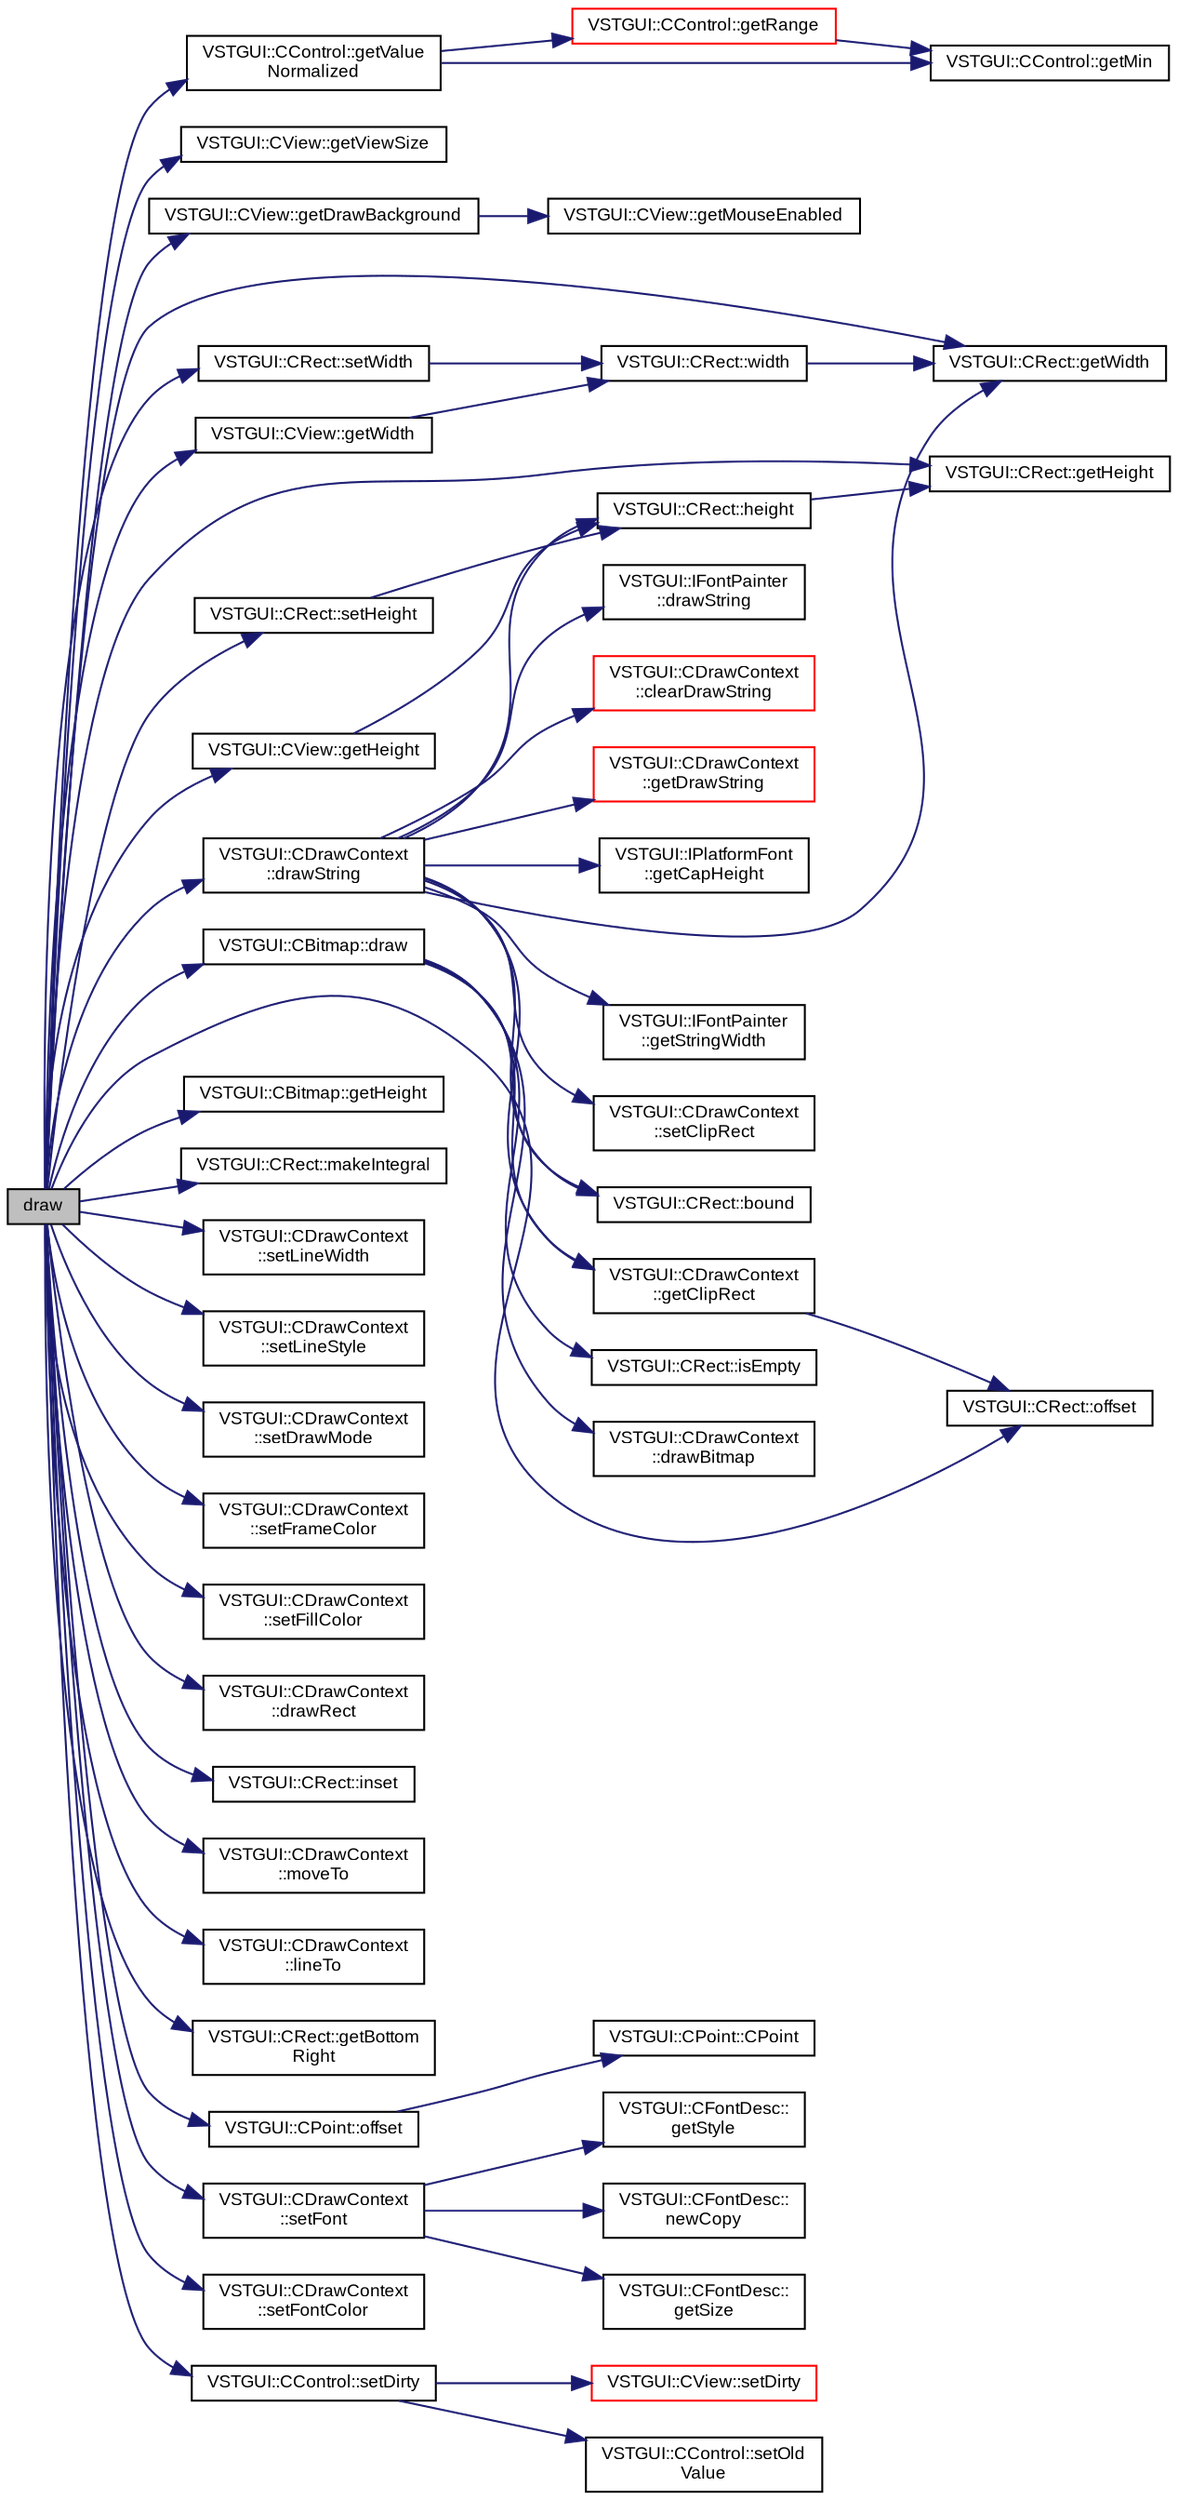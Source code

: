 digraph "draw"
{
  bgcolor="transparent";
  edge [fontname="Arial",fontsize="9",labelfontname="Arial",labelfontsize="9"];
  node [fontname="Arial",fontsize="9",shape=record];
  rankdir="LR";
  Node1 [label="draw",height=0.2,width=0.4,color="black", fillcolor="grey75", style="filled" fontcolor="black"];
  Node1 -> Node2 [color="midnightblue",fontsize="9",style="solid",fontname="Arial"];
  Node2 [label="VSTGUI::CControl::getValue\lNormalized",height=0.2,width=0.4,color="black",URL="$class_v_s_t_g_u_i_1_1_c_control.html#a32320fc5e467ce8e8c96278099957190"];
  Node2 -> Node3 [color="midnightblue",fontsize="9",style="solid",fontname="Arial"];
  Node3 [label="VSTGUI::CControl::getMin",height=0.2,width=0.4,color="black",URL="$class_v_s_t_g_u_i_1_1_c_control.html#a7cf3216ed0a504f4bab603c67ef403f2"];
  Node2 -> Node4 [color="midnightblue",fontsize="9",style="solid",fontname="Arial"];
  Node4 [label="VSTGUI::CControl::getRange",height=0.2,width=0.4,color="red",URL="$class_v_s_t_g_u_i_1_1_c_control.html#a915896492f6bd2608f80ca2f0a440562"];
  Node4 -> Node3 [color="midnightblue",fontsize="9",style="solid",fontname="Arial"];
  Node1 -> Node5 [color="midnightblue",fontsize="9",style="solid",fontname="Arial"];
  Node5 [label="VSTGUI::CView::getViewSize",height=0.2,width=0.4,color="black",URL="$class_v_s_t_g_u_i_1_1_c_view.html#a7b14fb07c53ccfa07dc91900f4fe01f1",tooltip="read only access to view size "];
  Node1 -> Node6 [color="midnightblue",fontsize="9",style="solid",fontname="Arial"];
  Node6 [label="VSTGUI::CView::getDrawBackground",height=0.2,width=0.4,color="black",URL="$class_v_s_t_g_u_i_1_1_c_view.html#afa1488e0de4da81a4892c3288f9a4f01"];
  Node6 -> Node7 [color="midnightblue",fontsize="9",style="solid",fontname="Arial"];
  Node7 [label="VSTGUI::CView::getMouseEnabled",height=0.2,width=0.4,color="black",URL="$class_v_s_t_g_u_i_1_1_c_view.html#acab79bf608c51aad89f6f1e491231cf1",tooltip="get the state of wheather this view uses the mouse or not "];
  Node1 -> Node8 [color="midnightblue",fontsize="9",style="solid",fontname="Arial"];
  Node8 [label="VSTGUI::CRect::setWidth",height=0.2,width=0.4,color="black",URL="$struct_v_s_t_g_u_i_1_1_c_rect.html#a43c65b4dbff10a6e0690afc240932ada"];
  Node8 -> Node9 [color="midnightblue",fontsize="9",style="solid",fontname="Arial"];
  Node9 [label="VSTGUI::CRect::width",height=0.2,width=0.4,color="black",URL="$struct_v_s_t_g_u_i_1_1_c_rect.html#aac17e64c594f7da1f088efeb1e53f114"];
  Node9 -> Node10 [color="midnightblue",fontsize="9",style="solid",fontname="Arial"];
  Node10 [label="VSTGUI::CRect::getWidth",height=0.2,width=0.4,color="black",URL="$struct_v_s_t_g_u_i_1_1_c_rect.html#a8b4fe88292b8e95807a9b07a26cd1cb1"];
  Node1 -> Node11 [color="midnightblue",fontsize="9",style="solid",fontname="Arial"];
  Node11 [label="VSTGUI::CView::getWidth",height=0.2,width=0.4,color="black",URL="$class_v_s_t_g_u_i_1_1_c_view.html#a8b4fe88292b8e95807a9b07a26cd1cb1",tooltip="get the width of the view "];
  Node11 -> Node9 [color="midnightblue",fontsize="9",style="solid",fontname="Arial"];
  Node1 -> Node12 [color="midnightblue",fontsize="9",style="solid",fontname="Arial"];
  Node12 [label="VSTGUI::CRect::setHeight",height=0.2,width=0.4,color="black",URL="$struct_v_s_t_g_u_i_1_1_c_rect.html#a73019d7036550c431f4a09eac2dc02c7"];
  Node12 -> Node13 [color="midnightblue",fontsize="9",style="solid",fontname="Arial"];
  Node13 [label="VSTGUI::CRect::height",height=0.2,width=0.4,color="black",URL="$struct_v_s_t_g_u_i_1_1_c_rect.html#a5ca7ffa8316b6835e331dfd01534ed32"];
  Node13 -> Node14 [color="midnightblue",fontsize="9",style="solid",fontname="Arial"];
  Node14 [label="VSTGUI::CRect::getHeight",height=0.2,width=0.4,color="black",URL="$struct_v_s_t_g_u_i_1_1_c_rect.html#a1f4be3a475a8fb7d8defa4621c01558d"];
  Node1 -> Node15 [color="midnightblue",fontsize="9",style="solid",fontname="Arial"];
  Node15 [label="VSTGUI::CView::getHeight",height=0.2,width=0.4,color="black",URL="$class_v_s_t_g_u_i_1_1_c_view.html#a1f4be3a475a8fb7d8defa4621c01558d",tooltip="get the height of the view "];
  Node15 -> Node13 [color="midnightblue",fontsize="9",style="solid",fontname="Arial"];
  Node1 -> Node14 [color="midnightblue",fontsize="9",style="solid",fontname="Arial"];
  Node1 -> Node16 [color="midnightblue",fontsize="9",style="solid",fontname="Arial"];
  Node16 [label="VSTGUI::CBitmap::getHeight",height=0.2,width=0.4,color="black",URL="$class_v_s_t_g_u_i_1_1_c_bitmap.html#a1f4be3a475a8fb7d8defa4621c01558d",tooltip="get the height of the image "];
  Node1 -> Node17 [color="midnightblue",fontsize="9",style="solid",fontname="Arial"];
  Node17 [label="VSTGUI::CBitmap::draw",height=0.2,width=0.4,color="black",URL="$class_v_s_t_g_u_i_1_1_c_bitmap.html#abe4a2d2349bc6a85310950ec9363beac"];
  Node17 -> Node18 [color="midnightblue",fontsize="9",style="solid",fontname="Arial"];
  Node18 [label="VSTGUI::CDrawContext\l::getClipRect",height=0.2,width=0.4,color="black",URL="$class_v_s_t_g_u_i_1_1_c_draw_context.html#a42623d0fc45883e1a9ac3fe21272a49e",tooltip="get the current clip "];
  Node18 -> Node19 [color="midnightblue",fontsize="9",style="solid",fontname="Arial"];
  Node19 [label="VSTGUI::CRect::offset",height=0.2,width=0.4,color="black",URL="$struct_v_s_t_g_u_i_1_1_c_rect.html#a34e2c9a2a3f466838aadef8f924ec052"];
  Node17 -> Node20 [color="midnightblue",fontsize="9",style="solid",fontname="Arial"];
  Node20 [label="VSTGUI::CRect::bound",height=0.2,width=0.4,color="black",URL="$struct_v_s_t_g_u_i_1_1_c_rect.html#a7d3a0175123b2027afae219a97ade6ae"];
  Node17 -> Node21 [color="midnightblue",fontsize="9",style="solid",fontname="Arial"];
  Node21 [label="VSTGUI::CRect::isEmpty",height=0.2,width=0.4,color="black",URL="$struct_v_s_t_g_u_i_1_1_c_rect.html#a479432127ee77145cc19d6a2d1590821"];
  Node17 -> Node22 [color="midnightblue",fontsize="9",style="solid",fontname="Arial"];
  Node22 [label="VSTGUI::CDrawContext\l::drawBitmap",height=0.2,width=0.4,color="black",URL="$class_v_s_t_g_u_i_1_1_c_draw_context.html#a90db9382b9c2c390af6f4630109dbee0",tooltip="don&#39;t call directly, please use CBitmap::draw instead "];
  Node1 -> Node19 [color="midnightblue",fontsize="9",style="solid",fontname="Arial"];
  Node1 -> Node23 [color="midnightblue",fontsize="9",style="solid",fontname="Arial"];
  Node23 [label="VSTGUI::CRect::makeIntegral",height=0.2,width=0.4,color="black",URL="$struct_v_s_t_g_u_i_1_1_c_rect.html#aa82d4081e94475155a8008f64d1e4337"];
  Node1 -> Node24 [color="midnightblue",fontsize="9",style="solid",fontname="Arial"];
  Node24 [label="VSTGUI::CDrawContext\l::setLineWidth",height=0.2,width=0.4,color="black",URL="$class_v_s_t_g_u_i_1_1_c_draw_context.html#a9901bb437bd3a1c196eb2f7b0d5bfa44",tooltip="set the current line width "];
  Node1 -> Node25 [color="midnightblue",fontsize="9",style="solid",fontname="Arial"];
  Node25 [label="VSTGUI::CDrawContext\l::setLineStyle",height=0.2,width=0.4,color="black",URL="$class_v_s_t_g_u_i_1_1_c_draw_context.html#a622734e81b6fc1a89480d47fc4dc6f01",tooltip="set the current line style "];
  Node1 -> Node26 [color="midnightblue",fontsize="9",style="solid",fontname="Arial"];
  Node26 [label="VSTGUI::CDrawContext\l::setDrawMode",height=0.2,width=0.4,color="black",URL="$class_v_s_t_g_u_i_1_1_c_draw_context.html#ab4bef9a3e8c1344693fc3f53a9a1b51b",tooltip="set the current draw mode, see CDrawMode "];
  Node1 -> Node27 [color="midnightblue",fontsize="9",style="solid",fontname="Arial"];
  Node27 [label="VSTGUI::CDrawContext\l::setFrameColor",height=0.2,width=0.4,color="black",URL="$class_v_s_t_g_u_i_1_1_c_draw_context.html#ae44181e37622cc3aeb857617ee21f595",tooltip="set current stroke color "];
  Node1 -> Node28 [color="midnightblue",fontsize="9",style="solid",fontname="Arial"];
  Node28 [label="VSTGUI::CDrawContext\l::setFillColor",height=0.2,width=0.4,color="black",URL="$class_v_s_t_g_u_i_1_1_c_draw_context.html#a500577d63c24a75702a9e4cf45dbb67c",tooltip="set current fill color "];
  Node1 -> Node29 [color="midnightblue",fontsize="9",style="solid",fontname="Arial"];
  Node29 [label="VSTGUI::CDrawContext\l::drawRect",height=0.2,width=0.4,color="black",URL="$class_v_s_t_g_u_i_1_1_c_draw_context.html#ac9c3a91724de57693bb7a353091db3bc",tooltip="draw a rect "];
  Node1 -> Node30 [color="midnightblue",fontsize="9",style="solid",fontname="Arial"];
  Node30 [label="VSTGUI::CRect::inset",height=0.2,width=0.4,color="black",URL="$struct_v_s_t_g_u_i_1_1_c_rect.html#ac2a8fe4733138e609b3804a115794035"];
  Node1 -> Node31 [color="midnightblue",fontsize="9",style="solid",fontname="Arial"];
  Node31 [label="VSTGUI::CDrawContext\l::moveTo",height=0.2,width=0.4,color="black",URL="$class_v_s_t_g_u_i_1_1_c_draw_context.html#aaba395ec2e6473a5042d88d1d9a1b7de",tooltip="move line position to point "];
  Node1 -> Node32 [color="midnightblue",fontsize="9",style="solid",fontname="Arial"];
  Node32 [label="VSTGUI::CDrawContext\l::lineTo",height=0.2,width=0.4,color="black",URL="$class_v_s_t_g_u_i_1_1_c_draw_context.html#ae86b6d8e31d4f1d5d08309d48d9fe16a",tooltip="draw a line from current position to point "];
  Node1 -> Node10 [color="midnightblue",fontsize="9",style="solid",fontname="Arial"];
  Node1 -> Node33 [color="midnightblue",fontsize="9",style="solid",fontname="Arial"];
  Node33 [label="VSTGUI::CRect::getBottom\lRight",height=0.2,width=0.4,color="black",URL="$struct_v_s_t_g_u_i_1_1_c_rect.html#a19ae35b0dea62e3a8f7df2776b0d422f"];
  Node1 -> Node34 [color="midnightblue",fontsize="9",style="solid",fontname="Arial"];
  Node34 [label="VSTGUI::CPoint::offset",height=0.2,width=0.4,color="black",URL="$struct_v_s_t_g_u_i_1_1_c_point.html#a61d5634e59d4cc12f26420875c296d77"];
  Node34 -> Node35 [color="midnightblue",fontsize="9",style="solid",fontname="Arial"];
  Node35 [label="VSTGUI::CPoint::CPoint",height=0.2,width=0.4,color="black",URL="$struct_v_s_t_g_u_i_1_1_c_point.html#a26c2b32f71f3f798bf6b5cb98a3ba9dd"];
  Node1 -> Node36 [color="midnightblue",fontsize="9",style="solid",fontname="Arial"];
  Node36 [label="VSTGUI::CDrawContext\l::setFont",height=0.2,width=0.4,color="black",URL="$class_v_s_t_g_u_i_1_1_c_draw_context.html#aa88b4cee28d3836ba68eeb55cd3bdca4",tooltip="set current font "];
  Node36 -> Node37 [color="midnightblue",fontsize="9",style="solid",fontname="Arial"];
  Node37 [label="VSTGUI::CFontDesc::\lgetSize",height=0.2,width=0.4,color="black",URL="$class_v_s_t_g_u_i_1_1_c_font_desc.html#a41e097ceebffe54a8ed361d006164fc6",tooltip="get the height of the font "];
  Node36 -> Node38 [color="midnightblue",fontsize="9",style="solid",fontname="Arial"];
  Node38 [label="VSTGUI::CFontDesc::\lgetStyle",height=0.2,width=0.4,color="black",URL="$class_v_s_t_g_u_i_1_1_c_font_desc.html#a8258f5208a5d8e941b3018bf004e6367",tooltip="get the style of the font "];
  Node36 -> Node39 [color="midnightblue",fontsize="9",style="solid",fontname="Arial"];
  Node39 [label="VSTGUI::CFontDesc::\lnewCopy",height=0.2,width=0.4,color="black",URL="$class_v_s_t_g_u_i_1_1_c_font_desc.html#a624f67fa321bcb03a632d38161b1f216"];
  Node1 -> Node40 [color="midnightblue",fontsize="9",style="solid",fontname="Arial"];
  Node40 [label="VSTGUI::CDrawContext\l::setFontColor",height=0.2,width=0.4,color="black",URL="$class_v_s_t_g_u_i_1_1_c_draw_context.html#ae55294dcf820a4e8367f3b7e622d8027",tooltip="set current font color "];
  Node1 -> Node41 [color="midnightblue",fontsize="9",style="solid",fontname="Arial"];
  Node41 [label="VSTGUI::CDrawContext\l::drawString",height=0.2,width=0.4,color="black",URL="$class_v_s_t_g_u_i_1_1_c_draw_context.html#ab6f84da4fdd3ce79d6347bfb9225ae6c",tooltip="draw an UTF-8 encoded string "];
  Node41 -> Node42 [color="midnightblue",fontsize="9",style="solid",fontname="Arial"];
  Node42 [label="VSTGUI::CDrawContext\l::getDrawString",height=0.2,width=0.4,color="red",URL="$class_v_s_t_g_u_i_1_1_c_draw_context.html#ae02f4a64e6c2b077988f56ed305ec140"];
  Node41 -> Node43 [color="midnightblue",fontsize="9",style="solid",fontname="Arial"];
  Node43 [label="VSTGUI::IPlatformFont\l::getCapHeight",height=0.2,width=0.4,color="black",URL="$class_v_s_t_g_u_i_1_1_i_platform_font.html#ad6283626516bb57fa0b3efa29342bbc6",tooltip="returns the height of the highest capital letter for this font. If not supported returns -1 ..."];
  Node41 -> Node13 [color="midnightblue",fontsize="9",style="solid",fontname="Arial"];
  Node41 -> Node44 [color="midnightblue",fontsize="9",style="solid",fontname="Arial"];
  Node44 [label="VSTGUI::IFontPainter\l::getStringWidth",height=0.2,width=0.4,color="black",URL="$class_v_s_t_g_u_i_1_1_i_font_painter.html#a90f63e9f8279867f0221f8312341866c"];
  Node41 -> Node10 [color="midnightblue",fontsize="9",style="solid",fontname="Arial"];
  Node41 -> Node18 [color="midnightblue",fontsize="9",style="solid",fontname="Arial"];
  Node41 -> Node20 [color="midnightblue",fontsize="9",style="solid",fontname="Arial"];
  Node41 -> Node45 [color="midnightblue",fontsize="9",style="solid",fontname="Arial"];
  Node45 [label="VSTGUI::CDrawContext\l::setClipRect",height=0.2,width=0.4,color="black",URL="$class_v_s_t_g_u_i_1_1_c_draw_context.html#a3eb686895016175b3aa34feff499eb7c",tooltip="set the current clip "];
  Node41 -> Node46 [color="midnightblue",fontsize="9",style="solid",fontname="Arial"];
  Node46 [label="VSTGUI::IFontPainter\l::drawString",height=0.2,width=0.4,color="black",URL="$class_v_s_t_g_u_i_1_1_i_font_painter.html#af3878a93cc49cb22dea28bd4ebfe6830"];
  Node41 -> Node47 [color="midnightblue",fontsize="9",style="solid",fontname="Arial"];
  Node47 [label="VSTGUI::CDrawContext\l::clearDrawString",height=0.2,width=0.4,color="red",URL="$class_v_s_t_g_u_i_1_1_c_draw_context.html#ae0c5f28e389dcccd7e49d8474846a016"];
  Node1 -> Node48 [color="midnightblue",fontsize="9",style="solid",fontname="Arial"];
  Node48 [label="VSTGUI::CControl::setDirty",height=0.2,width=0.4,color="black",URL="$class_v_s_t_g_u_i_1_1_c_control.html#a0f19a61606a7f547b62102310063ea76",tooltip="set the view to dirty so that it is redrawn in the next idle. Thread Safe ! "];
  Node48 -> Node49 [color="midnightblue",fontsize="9",style="solid",fontname="Arial"];
  Node49 [label="VSTGUI::CView::setDirty",height=0.2,width=0.4,color="red",URL="$class_v_s_t_g_u_i_1_1_c_view.html#a0f19a61606a7f547b62102310063ea76",tooltip="set the view to dirty so that it is redrawn in the next idle. Thread Safe ! "];
  Node48 -> Node50 [color="midnightblue",fontsize="9",style="solid",fontname="Arial"];
  Node50 [label="VSTGUI::CControl::setOld\lValue",height=0.2,width=0.4,color="black",URL="$class_v_s_t_g_u_i_1_1_c_control.html#afc823b522376ef0a986cf37be77704d5"];
}
